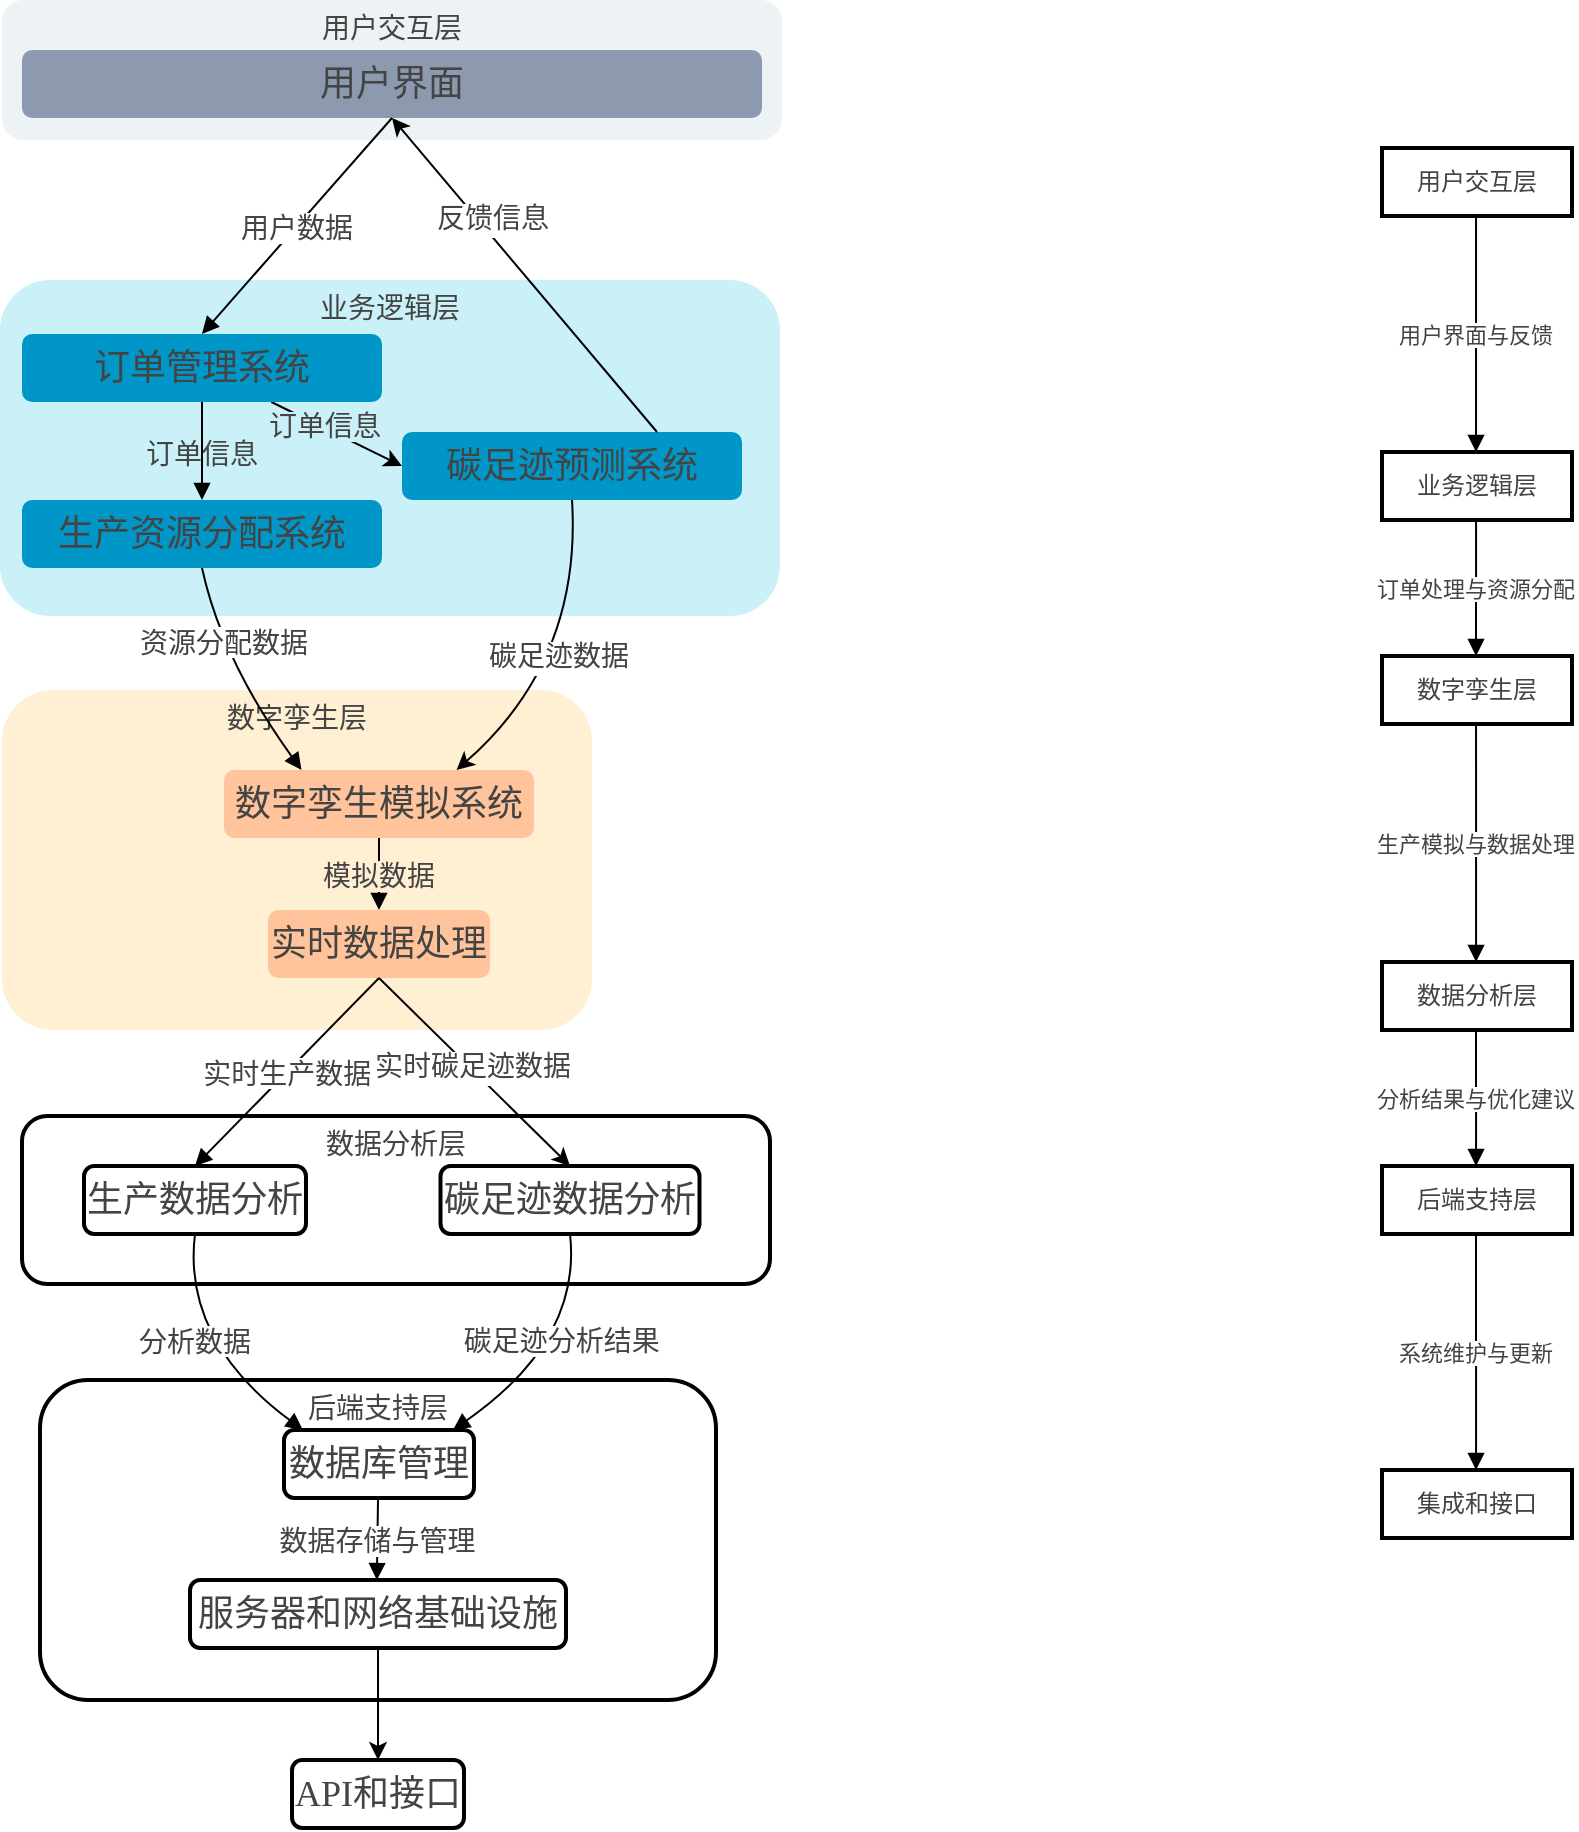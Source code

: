 <mxfile version="22.1.5" type="github">
  <diagram name="第 1 页" id="2Q7EJ7l_47jYazfSLr18">
    <mxGraphModel dx="795" dy="539" grid="1" gridSize="10" guides="1" tooltips="1" connect="1" arrows="1" fold="1" page="1" pageScale="1" pageWidth="827" pageHeight="1169" math="0" shadow="0">
      <root>
        <mxCell id="0" />
        <mxCell id="1" parent="0" />
        <mxCell id="aD8HVvrzkeYgRYOUQNUD-90" value="API和接口" style="whiteSpace=wrap;strokeWidth=2;fontSize=18;fontFamily=Times New Roman;fontColor=#444444;rounded=1;" vertex="1" parent="1">
          <mxGeometry x="175" y="910" width="86" height="34" as="geometry" />
        </mxCell>
        <mxCell id="aD8HVvrzkeYgRYOUQNUD-92" value="后端支持层" style="whiteSpace=wrap;strokeWidth=2;verticalAlign=top;fontFamily=Times New Roman;fontSize=14;fontColor=#444444;rounded=1;" vertex="1" parent="1">
          <mxGeometry x="49" y="720" width="338" height="160" as="geometry" />
        </mxCell>
        <mxCell id="aD8HVvrzkeYgRYOUQNUD-93" value="数据库管理" style="whiteSpace=wrap;strokeWidth=2;fontSize=18;fontFamily=Times New Roman;fontColor=#444444;rounded=1;" vertex="1" parent="1">
          <mxGeometry x="171" y="745" width="95" height="34" as="geometry" />
        </mxCell>
        <mxCell id="aD8HVvrzkeYgRYOUQNUD-133" style="edgeStyle=orthogonalEdgeStyle;rounded=0;orthogonalLoop=1;jettySize=auto;html=1;fontFamily=Times New Roman;fontColor=#444444;" edge="1" parent="1" source="aD8HVvrzkeYgRYOUQNUD-94" target="aD8HVvrzkeYgRYOUQNUD-90">
          <mxGeometry relative="1" as="geometry" />
        </mxCell>
        <mxCell id="aD8HVvrzkeYgRYOUQNUD-94" value="服务器和网络基础设施" style="whiteSpace=wrap;strokeWidth=2;fontSize=18;fontFamily=Times New Roman;fontColor=#444444;rounded=1;" vertex="1" parent="1">
          <mxGeometry x="124" y="820" width="188" height="34" as="geometry" />
        </mxCell>
        <mxCell id="aD8HVvrzkeYgRYOUQNUD-96" value="数据分析层" style="whiteSpace=wrap;strokeWidth=2;verticalAlign=top;fontFamily=Times New Roman;fontSize=14;fontColor=#444444;rounded=1;shadow=0;glass=0;" vertex="1" parent="1">
          <mxGeometry x="40" y="588" width="374" height="84" as="geometry" />
        </mxCell>
        <mxCell id="aD8HVvrzkeYgRYOUQNUD-97" value="生产数据分析" style="whiteSpace=wrap;strokeWidth=2;fontSize=18;fontFamily=Times New Roman;fontColor=#444444;rounded=1;" vertex="1" parent="1">
          <mxGeometry x="71" y="613" width="111" height="34" as="geometry" />
        </mxCell>
        <mxCell id="aD8HVvrzkeYgRYOUQNUD-98" value="碳足迹数据分析" style="whiteSpace=wrap;strokeWidth=2;fontSize=18;fontFamily=Times New Roman;fontColor=#444444;rounded=1;" vertex="1" parent="1">
          <mxGeometry x="249.25" y="613" width="129.5" height="34" as="geometry" />
        </mxCell>
        <mxCell id="aD8HVvrzkeYgRYOUQNUD-99" value="数字孪生层" style="whiteSpace=wrap;strokeWidth=2;verticalAlign=top;fontFamily=Times New Roman;fontSize=14;fontColor=#444444;rounded=1;fillColor=#ffefd3;strokeColor=none;" vertex="1" parent="1">
          <mxGeometry x="30" y="375" width="295" height="170" as="geometry" />
        </mxCell>
        <mxCell id="aD8HVvrzkeYgRYOUQNUD-100" value="数字孪生模拟系统" style="whiteSpace=wrap;strokeWidth=2;fontSize=18;fontFamily=Times New Roman;fontColor=#444444;rounded=1;fillColor=#ffc49b;strokeColor=none;" vertex="1" parent="1">
          <mxGeometry x="141" y="415" width="155" height="34" as="geometry" />
        </mxCell>
        <mxCell id="aD8HVvrzkeYgRYOUQNUD-101" value="实时数据处理" style="whiteSpace=wrap;strokeWidth=2;fontSize=18;fontFamily=Times New Roman;fontColor=#444444;rounded=1;fillColor=#ffc49b;strokeColor=none;" vertex="1" parent="1">
          <mxGeometry x="163" y="485" width="111" height="34" as="geometry" />
        </mxCell>
        <mxCell id="aD8HVvrzkeYgRYOUQNUD-102" value="业务逻辑层" style="whiteSpace=wrap;strokeWidth=2;verticalAlign=top;fontFamily=Times New Roman;fontSize=14;fontColor=#444444;rounded=1;fillColor=#caf0f8;strokeColor=none;" vertex="1" parent="1">
          <mxGeometry x="29" y="170" width="390" height="168" as="geometry" />
        </mxCell>
        <mxCell id="aD8HVvrzkeYgRYOUQNUD-142" style="rounded=0;orthogonalLoop=1;jettySize=auto;html=1;fontColor=#444444;entryX=0;entryY=0.5;entryDx=0;entryDy=0;" edge="1" parent="1" source="aD8HVvrzkeYgRYOUQNUD-103" target="aD8HVvrzkeYgRYOUQNUD-105">
          <mxGeometry relative="1" as="geometry" />
        </mxCell>
        <mxCell id="aD8HVvrzkeYgRYOUQNUD-143" value="&lt;span style=&quot;background-color: rgb(202, 240, 248);&quot;&gt;订单信息&lt;/span&gt;" style="edgeLabel;html=1;align=center;verticalAlign=middle;resizable=0;points=[];endArrow=block;fontSize=14;fontFamily=Times New Roman;rounded=0;strokeColor=default;startArrow=none;fontColor=#444444;labelBackgroundColor=none;" vertex="1" connectable="0" parent="aD8HVvrzkeYgRYOUQNUD-142">
          <mxGeometry x="-0.219" relative="1" as="geometry">
            <mxPoint as="offset" />
          </mxGeometry>
        </mxCell>
        <mxCell id="aD8HVvrzkeYgRYOUQNUD-103" value="订单管理系统" style="whiteSpace=wrap;strokeWidth=2;fontSize=18;fontFamily=Times New Roman;fontColor=#444444;rounded=1;fillColor=#0096c7;strokeColor=none;" vertex="1" parent="1">
          <mxGeometry x="40" y="197" width="180" height="34" as="geometry" />
        </mxCell>
        <mxCell id="aD8HVvrzkeYgRYOUQNUD-104" value="生产资源分配系统" style="whiteSpace=wrap;strokeWidth=2;fontSize=18;fontFamily=Times New Roman;fontColor=#444444;rounded=1;fillColor=#0096c7;strokeColor=none;" vertex="1" parent="1">
          <mxGeometry x="40" y="280" width="180" height="34" as="geometry" />
        </mxCell>
        <mxCell id="aD8HVvrzkeYgRYOUQNUD-105" value="碳足迹预测系统" style="whiteSpace=wrap;strokeWidth=2;fontSize=18;fontFamily=Times New Roman;fontColor=#444444;rounded=1;fillColor=#0096c7;strokeColor=none;" vertex="1" parent="1">
          <mxGeometry x="230" y="246" width="170" height="34" as="geometry" />
        </mxCell>
        <mxCell id="aD8HVvrzkeYgRYOUQNUD-106" value="用户交互层" style="whiteSpace=wrap;strokeWidth=2;verticalAlign=top;fontFamily=Times New Roman;fontSize=14;fontColor=#444444;rounded=1;fillColor=#edf2f4;strokeColor=none;" vertex="1" parent="1">
          <mxGeometry x="30" y="30" width="390" height="70" as="geometry" />
        </mxCell>
        <mxCell id="aD8HVvrzkeYgRYOUQNUD-107" value="用户界面" style="whiteSpace=wrap;strokeWidth=2;fontFamily=Times New Roman;fontSize=18;fontColor=#444444;rounded=1;fillColor=#8d99ae;strokeColor=none;" vertex="1" parent="1">
          <mxGeometry x="40" y="55" width="370" height="34" as="geometry" />
        </mxCell>
        <mxCell id="aD8HVvrzkeYgRYOUQNUD-109" value="用户交互层" style="whiteSpace=wrap;strokeWidth=2;fontFamily=Times New Roman;fontColor=#444444;" vertex="1" parent="1">
          <mxGeometry x="720" y="104" width="95" height="34" as="geometry" />
        </mxCell>
        <mxCell id="aD8HVvrzkeYgRYOUQNUD-110" value="业务逻辑层" style="whiteSpace=wrap;strokeWidth=2;fontFamily=Times New Roman;fontColor=#444444;" vertex="1" parent="1">
          <mxGeometry x="720" y="256" width="95" height="34" as="geometry" />
        </mxCell>
        <mxCell id="aD8HVvrzkeYgRYOUQNUD-111" value="数字孪生层" style="whiteSpace=wrap;strokeWidth=2;fontFamily=Times New Roman;fontColor=#444444;" vertex="1" parent="1">
          <mxGeometry x="720" y="358" width="95" height="34" as="geometry" />
        </mxCell>
        <mxCell id="aD8HVvrzkeYgRYOUQNUD-112" value="数据分析层" style="whiteSpace=wrap;strokeWidth=2;fontFamily=Times New Roman;fontColor=#444444;" vertex="1" parent="1">
          <mxGeometry x="720" y="511" width="95" height="34" as="geometry" />
        </mxCell>
        <mxCell id="aD8HVvrzkeYgRYOUQNUD-113" value="后端支持层" style="whiteSpace=wrap;strokeWidth=2;fontFamily=Times New Roman;fontColor=#444444;" vertex="1" parent="1">
          <mxGeometry x="720" y="613" width="95" height="34" as="geometry" />
        </mxCell>
        <mxCell id="aD8HVvrzkeYgRYOUQNUD-114" value="集成和接口" style="whiteSpace=wrap;strokeWidth=2;fontFamily=Times New Roman;fontColor=#444444;" vertex="1" parent="1">
          <mxGeometry x="720" y="765" width="95" height="34" as="geometry" />
        </mxCell>
        <mxCell id="aD8HVvrzkeYgRYOUQNUD-115" value="用户界面与反馈" style="curved=1;startArrow=none;endArrow=block;exitX=0.495;exitY=0.988;entryX=0.495;entryY=0.006;rounded=0;fontFamily=Times New Roman;fontColor=#444444;" edge="1" parent="1" source="aD8HVvrzkeYgRYOUQNUD-109" target="aD8HVvrzkeYgRYOUQNUD-110">
          <mxGeometry relative="1" as="geometry">
            <Array as="points" />
          </mxGeometry>
        </mxCell>
        <mxCell id="aD8HVvrzkeYgRYOUQNUD-116" value="订单处理与资源分配" style="curved=1;startArrow=none;endArrow=block;exitX=0.495;exitY=0.994;entryX=0.495;entryY=0.011;rounded=0;fontFamily=Times New Roman;fontColor=#444444;" edge="1" parent="1" source="aD8HVvrzkeYgRYOUQNUD-110" target="aD8HVvrzkeYgRYOUQNUD-111">
          <mxGeometry relative="1" as="geometry">
            <Array as="points" />
          </mxGeometry>
        </mxCell>
        <mxCell id="aD8HVvrzkeYgRYOUQNUD-117" value="生产模拟与数据处理" style="curved=1;startArrow=none;endArrow=block;exitX=0.495;exitY=0.999;entryX=0.495;entryY=-0.013;rounded=0;fontFamily=Times New Roman;fontColor=#444444;" edge="1" parent="1" source="aD8HVvrzkeYgRYOUQNUD-111" target="aD8HVvrzkeYgRYOUQNUD-112">
          <mxGeometry relative="1" as="geometry">
            <Array as="points" />
          </mxGeometry>
        </mxCell>
        <mxCell id="aD8HVvrzkeYgRYOUQNUD-118" value="分析结果与优化建议" style="curved=1;startArrow=none;endArrow=block;exitX=0.495;exitY=0.975;entryX=0.495;entryY=-0.007;rounded=0;fontFamily=Times New Roman;fontColor=#444444;" edge="1" parent="1" source="aD8HVvrzkeYgRYOUQNUD-112" target="aD8HVvrzkeYgRYOUQNUD-113">
          <mxGeometry relative="1" as="geometry">
            <Array as="points" />
          </mxGeometry>
        </mxCell>
        <mxCell id="aD8HVvrzkeYgRYOUQNUD-119" value="系统维护与更新" style="curved=1;startArrow=none;endArrow=block;exitX=0.495;exitY=0.981;entryX=0.495;entryY=-0.002;rounded=0;fontFamily=Times New Roman;fontColor=#444444;" edge="1" parent="1" source="aD8HVvrzkeYgRYOUQNUD-113" target="aD8HVvrzkeYgRYOUQNUD-114">
          <mxGeometry relative="1" as="geometry">
            <Array as="points" />
          </mxGeometry>
        </mxCell>
        <mxCell id="aD8HVvrzkeYgRYOUQNUD-120" value="用户数据" style="curved=1;startArrow=none;endArrow=block;exitX=0.5;exitY=0.988;entryX=0.5;entryY=0.006;rounded=0;fontFamily=Times New Roman;fontSize=14;fontColor=#444444;" edge="1" parent="1" source="aD8HVvrzkeYgRYOUQNUD-107" target="aD8HVvrzkeYgRYOUQNUD-103">
          <mxGeometry relative="1" as="geometry">
            <Array as="points" />
          </mxGeometry>
        </mxCell>
        <mxCell id="aD8HVvrzkeYgRYOUQNUD-122" value="订单信息" style="curved=1;startArrow=none;endArrow=block;exitX=0.5;exitY=0.994;entryX=0.5;entryY=0.011;rounded=0;fontSize=14;fontFamily=Times New Roman;fontColor=#444444;labelBackgroundColor=none;" edge="1" parent="1" source="aD8HVvrzkeYgRYOUQNUD-103" target="aD8HVvrzkeYgRYOUQNUD-104">
          <mxGeometry x="0.013" relative="1" as="geometry">
            <Array as="points" />
            <mxPoint as="offset" />
          </mxGeometry>
        </mxCell>
        <mxCell id="aD8HVvrzkeYgRYOUQNUD-123" value="资源分配数据" style="curved=1;startArrow=none;endArrow=block;exitX=0.5;exitY=0.999;entryX=0.25;entryY=0;rounded=0;fontSize=14;fontFamily=Times New Roman;entryDx=0;entryDy=0;fontColor=#444444;" edge="1" parent="1" source="aD8HVvrzkeYgRYOUQNUD-104" target="aD8HVvrzkeYgRYOUQNUD-100">
          <mxGeometry x="-0.338" y="3" relative="1" as="geometry">
            <Array as="points">
              <mxPoint x="140" y="360" />
            </Array>
            <mxPoint as="offset" />
          </mxGeometry>
        </mxCell>
        <mxCell id="aD8HVvrzkeYgRYOUQNUD-124" value="模拟数据" style="curved=1;startArrow=none;endArrow=block;exitX=0.5;exitY=0.975;entryX=0.5;entryY=-0.007;rounded=0;fontSize=14;fontFamily=Times New Roman;fontColor=#444444;labelBackgroundColor=#FFEFD3;" edge="1" parent="1" source="aD8HVvrzkeYgRYOUQNUD-100" target="aD8HVvrzkeYgRYOUQNUD-101">
          <mxGeometry x="0.005" relative="1" as="geometry">
            <Array as="points" />
            <mxPoint as="offset" />
          </mxGeometry>
        </mxCell>
        <mxCell id="aD8HVvrzkeYgRYOUQNUD-125" value="实时生产数据" style="curved=1;startArrow=none;endArrow=block;exitX=0.5;exitY=0.981;entryX=0.5;entryY=-0.002;rounded=0;fontSize=14;fontFamily=Times New Roman;fontColor=#444444;" edge="1" parent="1" source="aD8HVvrzkeYgRYOUQNUD-101" target="aD8HVvrzkeYgRYOUQNUD-97">
          <mxGeometry x="-0.001" relative="1" as="geometry">
            <Array as="points" />
            <mxPoint as="offset" />
          </mxGeometry>
        </mxCell>
        <mxCell id="aD8HVvrzkeYgRYOUQNUD-127" value="分析数据" style="curved=1;startArrow=none;endArrow=block;exitX=0.5;exitY=0.986;entryX=0.103;entryY=0.004;rounded=0;fontSize=14;fontFamily=Times New Roman;fontColor=#444444;" edge="1" parent="1" source="aD8HVvrzkeYgRYOUQNUD-97" target="aD8HVvrzkeYgRYOUQNUD-93">
          <mxGeometry x="-0.09" y="4" relative="1" as="geometry">
            <Array as="points">
              <mxPoint x="120" y="700" />
            </Array>
            <mxPoint as="offset" />
          </mxGeometry>
        </mxCell>
        <mxCell id="aD8HVvrzkeYgRYOUQNUD-128" value="碳足迹分析结果" style="curved=1;startArrow=none;endArrow=block;exitX=0.5;exitY=0.986;entryX=0.886;entryY=0.004;rounded=0;fontSize=14;fontFamily=Times New Roman;fontColor=#444444;" edge="1" parent="1" source="aD8HVvrzkeYgRYOUQNUD-98" target="aD8HVvrzkeYgRYOUQNUD-93">
          <mxGeometry x="-0.068" y="-6" relative="1" as="geometry">
            <Array as="points">
              <mxPoint x="320" y="700" />
            </Array>
            <mxPoint as="offset" />
          </mxGeometry>
        </mxCell>
        <mxCell id="aD8HVvrzkeYgRYOUQNUD-129" value="数据存储与管理" style="curved=1;startArrow=none;endArrow=block;exitX=0.495;exitY=0.992;entryX=0.497;entryY=0.009;rounded=0;fontSize=14;fontFamily=Times New Roman;fontColor=#444444;" edge="1" parent="1" source="aD8HVvrzkeYgRYOUQNUD-93" target="aD8HVvrzkeYgRYOUQNUD-94">
          <mxGeometry x="0.005" relative="1" as="geometry">
            <Array as="points" />
            <mxPoint as="offset" />
          </mxGeometry>
        </mxCell>
        <mxCell id="aD8HVvrzkeYgRYOUQNUD-135" value="" style="endArrow=classic;html=1;exitX=0.5;exitY=1;exitDx=0;exitDy=0;entryX=0.75;entryY=0;entryDx=0;entryDy=0;curved=1;fontColor=#444444;" edge="1" parent="1" source="aD8HVvrzkeYgRYOUQNUD-105" target="aD8HVvrzkeYgRYOUQNUD-100">
          <mxGeometry width="50" height="50" relative="1" as="geometry">
            <mxPoint x="110" y="450" as="sourcePoint" />
            <mxPoint x="160" y="400" as="targetPoint" />
            <Array as="points">
              <mxPoint x="320" y="360" />
            </Array>
          </mxGeometry>
        </mxCell>
        <mxCell id="aD8HVvrzkeYgRYOUQNUD-136" value="碳足迹数据" style="edgeLabel;html=1;align=center;verticalAlign=middle;resizable=0;points=[];endArrow=block;fontSize=14;fontFamily=Times New Roman;rounded=0;strokeColor=default;startArrow=none;fontColor=#444444;" vertex="1" connectable="0" parent="aD8HVvrzkeYgRYOUQNUD-135">
          <mxGeometry x="-0.177" y="-6" relative="1" as="geometry">
            <mxPoint x="-5" y="11" as="offset" />
          </mxGeometry>
        </mxCell>
        <mxCell id="aD8HVvrzkeYgRYOUQNUD-137" value="" style="endArrow=classic;html=1;rounded=0;exitX=0.5;exitY=1;exitDx=0;exitDy=0;entryX=0.5;entryY=0;entryDx=0;entryDy=0;fontColor=#444444;" edge="1" parent="1" source="aD8HVvrzkeYgRYOUQNUD-101" target="aD8HVvrzkeYgRYOUQNUD-98">
          <mxGeometry width="50" height="50" relative="1" as="geometry">
            <mxPoint x="140" y="560" as="sourcePoint" />
            <mxPoint x="190" y="510" as="targetPoint" />
          </mxGeometry>
        </mxCell>
        <mxCell id="aD8HVvrzkeYgRYOUQNUD-138" value="实时碳足迹数据" style="edgeLabel;html=1;align=center;verticalAlign=middle;resizable=0;points=[];endArrow=block;fontSize=14;fontFamily=Times New Roman;rounded=0;strokeColor=default;startArrow=none;fontColor=#444444;" vertex="1" connectable="0" parent="aD8HVvrzkeYgRYOUQNUD-137">
          <mxGeometry x="-0.035" relative="1" as="geometry">
            <mxPoint as="offset" />
          </mxGeometry>
        </mxCell>
        <mxCell id="aD8HVvrzkeYgRYOUQNUD-139" value="" style="endArrow=classic;html=1;rounded=0;exitX=0.75;exitY=0;exitDx=0;exitDy=0;fontColor=#444444;entryX=0.5;entryY=1;entryDx=0;entryDy=0;" edge="1" parent="1" source="aD8HVvrzkeYgRYOUQNUD-105" target="aD8HVvrzkeYgRYOUQNUD-107">
          <mxGeometry width="50" height="50" relative="1" as="geometry">
            <mxPoint x="200" y="220" as="sourcePoint" />
            <mxPoint x="230" y="90" as="targetPoint" />
          </mxGeometry>
        </mxCell>
        <mxCell id="aD8HVvrzkeYgRYOUQNUD-140" value="反馈信息" style="edgeLabel;html=1;align=center;verticalAlign=middle;resizable=0;points=[];endArrow=block;fontSize=14;fontFamily=Times New Roman;rounded=0;strokeColor=default;startArrow=none;fontColor=#444444;" vertex="1" connectable="0" parent="aD8HVvrzkeYgRYOUQNUD-139">
          <mxGeometry x="0.136" relative="1" as="geometry">
            <mxPoint x="-8" y="-17" as="offset" />
          </mxGeometry>
        </mxCell>
      </root>
    </mxGraphModel>
  </diagram>
</mxfile>
